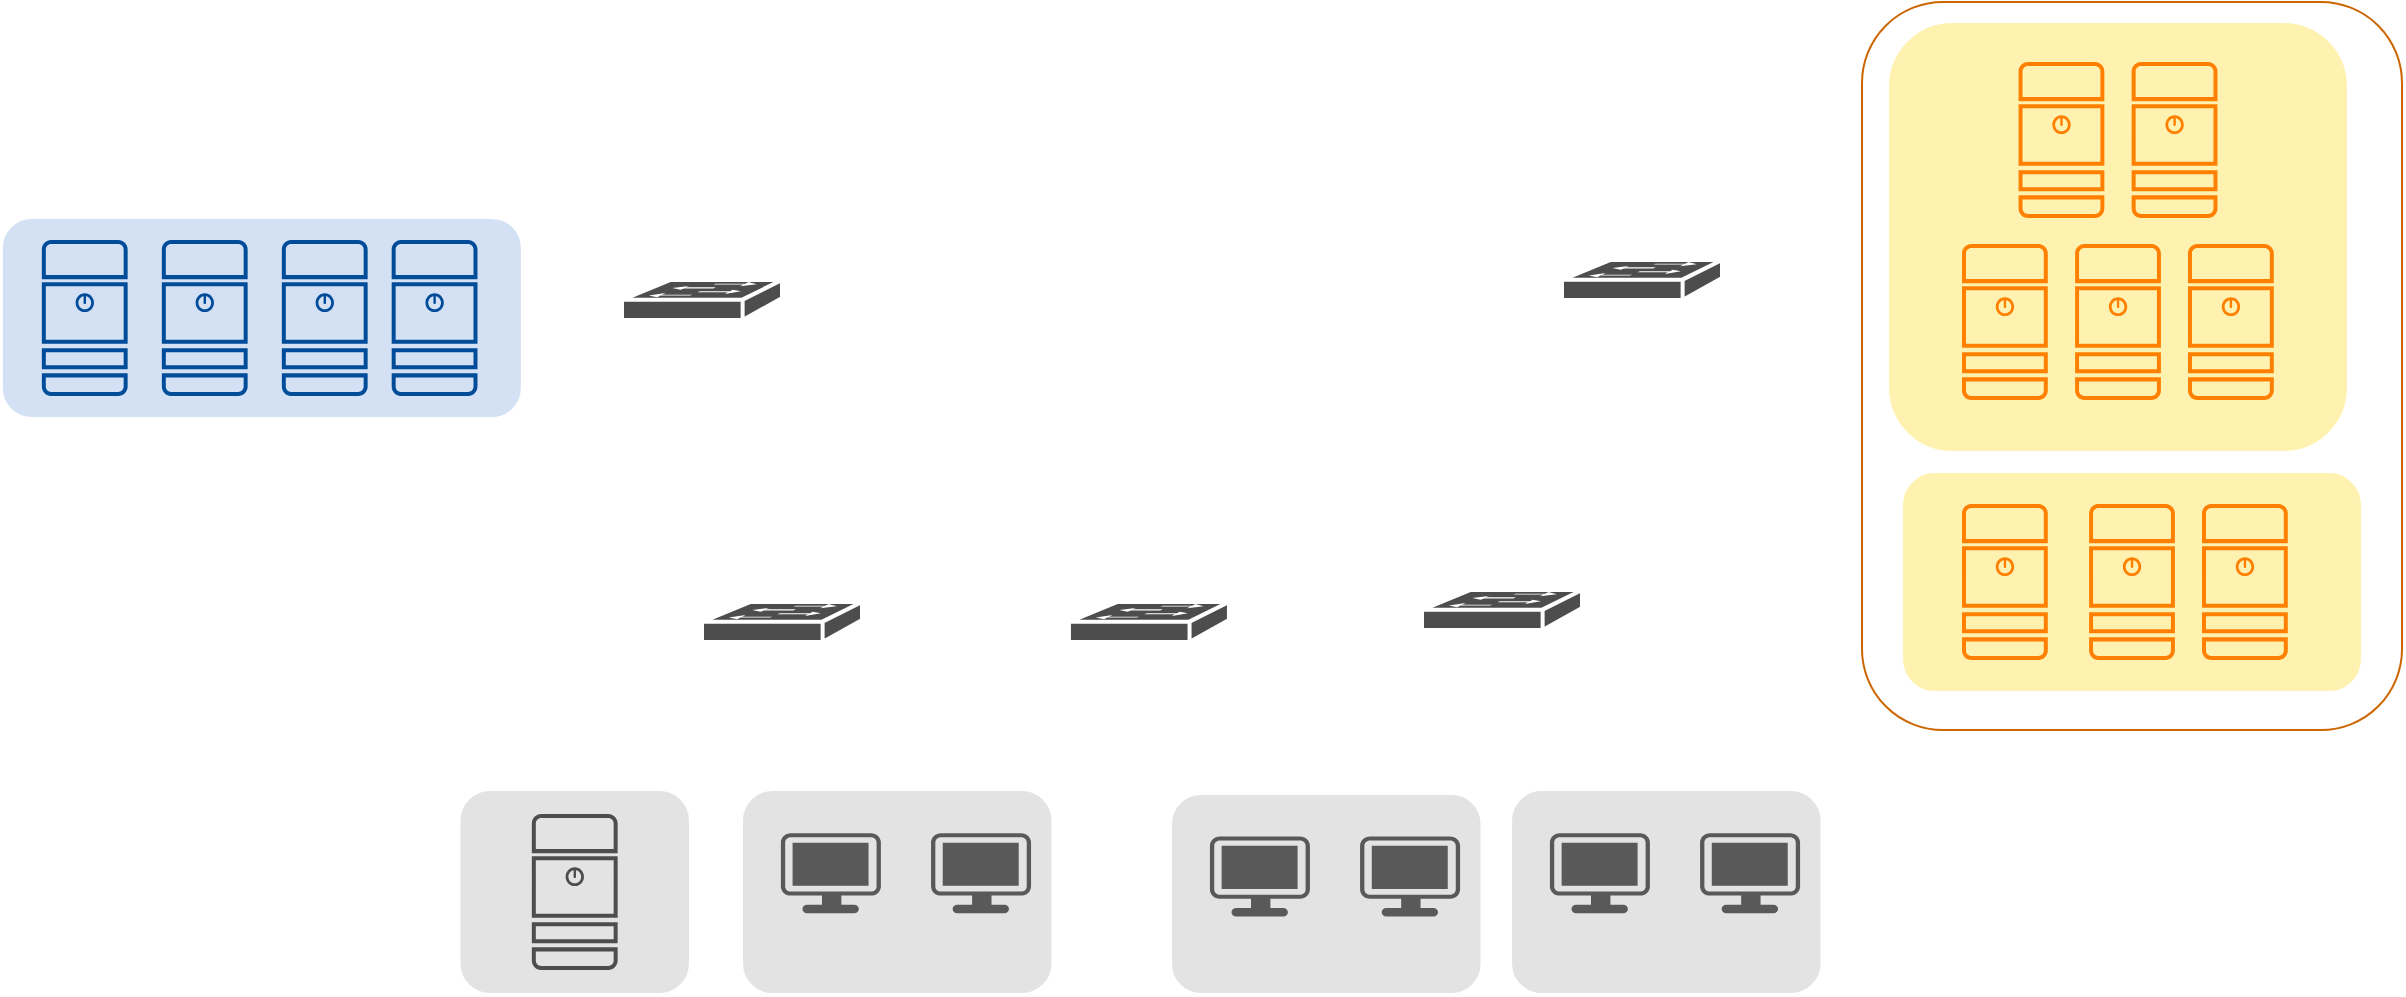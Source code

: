 <mxfile version="21.0.2" type="github"><diagram name="페이지-1" id="AGQtK88p8ZgHVh_D8q78"><mxGraphModel dx="2376" dy="1156" grid="1" gridSize="10" guides="1" tooltips="1" connect="1" arrows="1" fold="1" page="1" pageScale="1" pageWidth="827" pageHeight="1169" math="0" shadow="0"><root><mxCell id="0"/><mxCell id="1" parent="0"/><mxCell id="TzcRcbj7E2KVNYpa8TYO-34" value="" style="rounded=1;whiteSpace=wrap;html=1;strokeColor=#CC6600;" vertex="1" parent="1"><mxGeometry x="800" y="140" width="270" height="364" as="geometry"/></mxCell><mxCell id="TzcRcbj7E2KVNYpa8TYO-2" value="" style="shape=image;verticalLabelPosition=bottom;labelBackgroundColor=default;verticalAlign=top;aspect=fixed;imageAspect=0;image=https://www.rogerperkin.co.uk/wp-content/uploads/2014/01/cisco-layer-3-switch-visio-stencil.jpg;imageBorder=none;" vertex="1" parent="1"><mxGeometry x="352.18" y="299" width="62.58" height="68" as="geometry"/></mxCell><mxCell id="TzcRcbj7E2KVNYpa8TYO-3" value="" style="shape=image;verticalLabelPosition=bottom;labelBackgroundColor=default;verticalAlign=top;aspect=fixed;imageAspect=0;image=https://www.rogerperkin.co.uk/wp-content/uploads/2014/01/cisco-layer-3-switch-visio-stencil.jpg;" vertex="1" parent="1"><mxGeometry x="480" y="299" width="62.58" height="68" as="geometry"/></mxCell><mxCell id="TzcRcbj7E2KVNYpa8TYO-5" value="" style="shape=image;verticalLabelPosition=bottom;labelBackgroundColor=default;verticalAlign=top;aspect=fixed;imageAspect=0;image=https://www.freeiconspng.com/thumbs/switches-icons/switches-icon-7.jpg;" vertex="1" parent="1"><mxGeometry x="414.76" y="209" width="72.18" height="60" as="geometry"/></mxCell><mxCell id="TzcRcbj7E2KVNYpa8TYO-6" value="" style="rounded=1;whiteSpace=wrap;html=1;fillColor=#D4E1F5;strokeColor=#FFFFFF;" vertex="1" parent="1"><mxGeometry x="-130.08" y="248" width="260" height="100" as="geometry"/></mxCell><mxCell id="TzcRcbj7E2KVNYpa8TYO-7" value="" style="rounded=1;whiteSpace=wrap;html=1;fillColor=#FFF2B0;strokeColor=#FFFFFF;" vertex="1" parent="1"><mxGeometry x="820" y="375" width="230" height="110" as="geometry"/></mxCell><mxCell id="TzcRcbj7E2KVNYpa8TYO-14" value="" style="sketch=0;points=[[0.015,0.015,0],[0.985,0.015,0],[0.985,0.985,0],[0.015,0.985,0],[0.25,0,0],[0.5,0,0],[0.75,0,0],[1,0.25,0],[1,0.5,0],[1,0.75,0],[0.75,1,0],[0.5,1,0],[0.25,1,0],[0,0.75,0],[0,0.5,0],[0,0.25,0]];verticalLabelPosition=bottom;html=1;verticalAlign=top;aspect=fixed;align=center;pointerEvents=1;shape=mxgraph.cisco19.server;fillColor=#004C99;strokeColor=#FF7E33;" vertex="1" parent="1"><mxGeometry x="64.84" y="259" width="42.9" height="78" as="geometry"/></mxCell><mxCell id="TzcRcbj7E2KVNYpa8TYO-20" value="" style="group" vertex="1" connectable="0" parent="1"><mxGeometry x="280" y="534" width="155.24" height="102" as="geometry"/></mxCell><mxCell id="TzcRcbj7E2KVNYpa8TYO-8" value="" style="rounded=1;whiteSpace=wrap;html=1;fillColor=#E3E3E3;strokeColor=#FFFFFF;" vertex="1" parent="TzcRcbj7E2KVNYpa8TYO-20"><mxGeometry x="-40" width="155.24" height="102" as="geometry"/></mxCell><mxCell id="TzcRcbj7E2KVNYpa8TYO-18" value="" style="points=[[0.03,0.03,0],[0.5,0,0],[0.97,0.03,0],[1,0.4,0],[0.97,0.745,0],[0.5,1,0],[0.03,0.745,0],[0,0.4,0]];verticalLabelPosition=bottom;sketch=0;html=1;verticalAlign=top;aspect=fixed;align=center;pointerEvents=1;shape=mxgraph.cisco19.workstation;fillColor=#595959;strokeColor=none;" vertex="1" parent="TzcRcbj7E2KVNYpa8TYO-20"><mxGeometry x="-20.56" y="21.675" width="50" height="40" as="geometry"/></mxCell><mxCell id="TzcRcbj7E2KVNYpa8TYO-19" value="" style="points=[[0.03,0.03,0],[0.5,0,0],[0.97,0.03,0],[1,0.4,0],[0.97,0.745,0],[0.5,1,0],[0.03,0.745,0],[0,0.4,0]];verticalLabelPosition=bottom;sketch=0;html=1;verticalAlign=top;aspect=fixed;align=center;pointerEvents=1;shape=mxgraph.cisco19.workstation;fillColor=#595959;strokeColor=none;" vertex="1" parent="TzcRcbj7E2KVNYpa8TYO-20"><mxGeometry x="54.52" y="21.675" width="50" height="40" as="geometry"/></mxCell><mxCell id="TzcRcbj7E2KVNYpa8TYO-21" value="" style="group" vertex="1" connectable="0" parent="1"><mxGeometry x="454.52" y="536" width="155.24" height="100" as="geometry"/></mxCell><mxCell id="TzcRcbj7E2KVNYpa8TYO-22" value="" style="rounded=1;whiteSpace=wrap;html=1;fillColor=#E3E3E3;strokeColor=#FFFFFF;" vertex="1" parent="TzcRcbj7E2KVNYpa8TYO-21"><mxGeometry width="155.24" height="100" as="geometry"/></mxCell><mxCell id="TzcRcbj7E2KVNYpa8TYO-23" value="" style="points=[[0.03,0.03,0],[0.5,0,0],[0.97,0.03,0],[1,0.4,0],[0.97,0.745,0],[0.5,1,0],[0.03,0.745,0],[0,0.4,0]];verticalLabelPosition=bottom;sketch=0;html=1;verticalAlign=top;aspect=fixed;align=center;pointerEvents=1;shape=mxgraph.cisco19.workstation;fillColor=#595959;strokeColor=none;" vertex="1" parent="TzcRcbj7E2KVNYpa8TYO-21"><mxGeometry x="19.44" y="21.25" width="50" height="40" as="geometry"/></mxCell><mxCell id="TzcRcbj7E2KVNYpa8TYO-24" value="" style="points=[[0.03,0.03,0],[0.5,0,0],[0.97,0.03,0],[1,0.4,0],[0.97,0.745,0],[0.5,1,0],[0.03,0.745,0],[0,0.4,0]];verticalLabelPosition=bottom;sketch=0;html=1;verticalAlign=top;aspect=fixed;align=center;pointerEvents=1;shape=mxgraph.cisco19.workstation;fillColor=#595959;strokeColor=none;" vertex="1" parent="TzcRcbj7E2KVNYpa8TYO-21"><mxGeometry x="94.52" y="21.25" width="50" height="40" as="geometry"/></mxCell><mxCell id="TzcRcbj7E2KVNYpa8TYO-25" value="" style="group" vertex="1" connectable="0" parent="1"><mxGeometry x="624.52" y="534" width="155.24" height="102" as="geometry"/></mxCell><mxCell id="TzcRcbj7E2KVNYpa8TYO-26" value="" style="rounded=1;whiteSpace=wrap;html=1;fillColor=#E3E3E3;strokeColor=#FFFFFF;" vertex="1" parent="TzcRcbj7E2KVNYpa8TYO-25"><mxGeometry width="155.24" height="102" as="geometry"/></mxCell><mxCell id="TzcRcbj7E2KVNYpa8TYO-27" value="" style="points=[[0.03,0.03,0],[0.5,0,0],[0.97,0.03,0],[1,0.4,0],[0.97,0.745,0],[0.5,1,0],[0.03,0.745,0],[0,0.4,0]];verticalLabelPosition=bottom;sketch=0;html=1;verticalAlign=top;aspect=fixed;align=center;pointerEvents=1;shape=mxgraph.cisco19.workstation;fillColor=#595959;strokeColor=none;" vertex="1" parent="TzcRcbj7E2KVNYpa8TYO-25"><mxGeometry x="19.44" y="21.675" width="50" height="40" as="geometry"/></mxCell><mxCell id="TzcRcbj7E2KVNYpa8TYO-28" value="" style="points=[[0.03,0.03,0],[0.5,0,0],[0.97,0.03,0],[1,0.4,0],[0.97,0.745,0],[0.5,1,0],[0.03,0.745,0],[0,0.4,0]];verticalLabelPosition=bottom;sketch=0;html=1;verticalAlign=top;aspect=fixed;align=center;pointerEvents=1;shape=mxgraph.cisco19.workstation;fillColor=#595959;strokeColor=none;" vertex="1" parent="TzcRcbj7E2KVNYpa8TYO-25"><mxGeometry x="94.52" y="21.675" width="50" height="40" as="geometry"/></mxCell><mxCell id="TzcRcbj7E2KVNYpa8TYO-13" value="" style="sketch=0;points=[[0.015,0.015,0],[0.985,0.015,0],[0.985,0.985,0],[0.015,0.985,0],[0.25,0,0],[0.5,0,0],[0.75,0,0],[1,0.25,0],[1,0.5,0],[1,0.75,0],[0.75,1,0],[0.5,1,0],[0.25,1,0],[0,0.75,0],[0,0.5,0],[0,0.25,0]];verticalLabelPosition=bottom;html=1;verticalAlign=top;aspect=fixed;align=center;pointerEvents=1;shape=mxgraph.cisco19.server;fillColor=#FF8000;strokeColor=#FF7E33;" vertex="1" parent="1"><mxGeometry x="913.55" y="391" width="42.9" height="78" as="geometry"/></mxCell><mxCell id="TzcRcbj7E2KVNYpa8TYO-30" value="" style="sketch=0;points=[[0.015,0.015,0],[0.985,0.015,0],[0.985,0.985,0],[0.015,0.985,0],[0.25,0,0],[0.5,0,0],[0.75,0,0],[1,0.25,0],[1,0.5,0],[1,0.75,0],[0.75,1,0],[0.5,1,0],[0.25,1,0],[0,0.75,0],[0,0.5,0],[0,0.25,0]];verticalLabelPosition=bottom;html=1;verticalAlign=top;aspect=fixed;align=center;pointerEvents=1;shape=mxgraph.cisco19.server;fillColor=#FF8000;strokeColor=#FF7E33;" vertex="1" parent="1"><mxGeometry x="970" y="391" width="42.9" height="78" as="geometry"/></mxCell><mxCell id="TzcRcbj7E2KVNYpa8TYO-31" value="" style="rounded=1;whiteSpace=wrap;html=1;fillColor=#FFF2B0;strokeColor=#FFFFFF;" vertex="1" parent="1"><mxGeometry x="813" y="150" width="230" height="215" as="geometry"/></mxCell><mxCell id="TzcRcbj7E2KVNYpa8TYO-32" value="" style="sketch=0;points=[[0.015,0.015,0],[0.985,0.015,0],[0.985,0.985,0],[0.015,0.985,0],[0.25,0,0],[0.5,0,0],[0.75,0,0],[1,0.25,0],[1,0.5,0],[1,0.75,0],[0.75,1,0],[0.5,1,0],[0.25,1,0],[0,0.75,0],[0,0.5,0],[0,0.25,0]];verticalLabelPosition=bottom;html=1;verticalAlign=top;aspect=fixed;align=center;pointerEvents=1;shape=mxgraph.cisco19.server;fillColor=#FF8000;strokeColor=#FF7E33;" vertex="1" parent="1"><mxGeometry x="906.55" y="261" width="42.9" height="78" as="geometry"/></mxCell><mxCell id="TzcRcbj7E2KVNYpa8TYO-33" value="" style="sketch=0;points=[[0.015,0.015,0],[0.985,0.015,0],[0.985,0.985,0],[0.015,0.985,0],[0.25,0,0],[0.5,0,0],[0.75,0,0],[1,0.25,0],[1,0.5,0],[1,0.75,0],[0.75,1,0],[0.5,1,0],[0.25,1,0],[0,0.75,0],[0,0.5,0],[0,0.25,0]];verticalLabelPosition=bottom;html=1;verticalAlign=top;aspect=fixed;align=center;pointerEvents=1;shape=mxgraph.cisco19.server;fillColor=#FF8000;strokeColor=#FF7E33;" vertex="1" parent="1"><mxGeometry x="963" y="261" width="42.9" height="78" as="geometry"/></mxCell><mxCell id="TzcRcbj7E2KVNYpa8TYO-36" value="" style="shape=mxgraph.cisco.switches.workgroup_switch;sketch=0;html=1;pointerEvents=1;dashed=0;fillColor=#4D4D4D;strokeColor=#ffffff;strokeWidth=2;verticalLabelPosition=bottom;verticalAlign=top;align=center;outlineConnect=0;" vertex="1" parent="1"><mxGeometry x="220" y="440" width="80" height="20" as="geometry"/></mxCell><mxCell id="TzcRcbj7E2KVNYpa8TYO-39" value="" style="shape=mxgraph.cisco.switches.workgroup_switch;sketch=0;html=1;pointerEvents=1;dashed=0;fillColor=#4D4D4D;strokeColor=#ffffff;strokeWidth=2;verticalLabelPosition=bottom;verticalAlign=top;align=center;outlineConnect=0;" vertex="1" parent="1"><mxGeometry x="403.47" y="440" width="80" height="20" as="geometry"/></mxCell><mxCell id="TzcRcbj7E2KVNYpa8TYO-40" value="" style="shape=mxgraph.cisco.switches.workgroup_switch;sketch=0;html=1;pointerEvents=1;dashed=0;fillColor=#4D4D4D;strokeColor=#ffffff;strokeWidth=2;verticalLabelPosition=bottom;verticalAlign=top;align=center;outlineConnect=0;" vertex="1" parent="1"><mxGeometry x="650" y="269" width="80" height="20" as="geometry"/></mxCell><mxCell id="TzcRcbj7E2KVNYpa8TYO-41" value="" style="shape=mxgraph.cisco.switches.workgroup_switch;sketch=0;html=1;pointerEvents=1;dashed=0;fillColor=#4D4D4D;strokeColor=#ffffff;strokeWidth=2;verticalLabelPosition=bottom;verticalAlign=top;align=center;outlineConnect=0;" vertex="1" parent="1"><mxGeometry x="580" y="434" width="80" height="20" as="geometry"/></mxCell><mxCell id="TzcRcbj7E2KVNYpa8TYO-42" value="" style="shape=mxgraph.cisco.switches.workgroup_switch;sketch=0;html=1;pointerEvents=1;dashed=0;fillColor=#4D4D4D;strokeColor=#ffffff;strokeWidth=2;verticalLabelPosition=bottom;verticalAlign=top;align=center;outlineConnect=0;" vertex="1" parent="1"><mxGeometry x="180" y="279" width="80" height="20" as="geometry"/></mxCell><mxCell id="TzcRcbj7E2KVNYpa8TYO-54" value="" style="sketch=0;points=[[0.015,0.015,0],[0.985,0.015,0],[0.985,0.985,0],[0.015,0.985,0],[0.25,0,0],[0.5,0,0],[0.75,0,0],[1,0.25,0],[1,0.5,0],[1,0.75,0],[0.75,1,0],[0.5,1,0],[0.25,1,0],[0,0.75,0],[0,0.5,0],[0,0.25,0]];verticalLabelPosition=bottom;html=1;verticalAlign=top;aspect=fixed;align=center;pointerEvents=1;shape=mxgraph.cisco19.server;fillColor=#004C99;strokeColor=#FF7E33;" vertex="1" parent="1"><mxGeometry x="9.92" y="259" width="42.9" height="78" as="geometry"/></mxCell><mxCell id="TzcRcbj7E2KVNYpa8TYO-55" value="" style="sketch=0;points=[[0.015,0.015,0],[0.985,0.015,0],[0.985,0.985,0],[0.015,0.985,0],[0.25,0,0],[0.5,0,0],[0.75,0,0],[1,0.25,0],[1,0.5,0],[1,0.75,0],[0.75,1,0],[0.5,1,0],[0.25,1,0],[0,0.75,0],[0,0.5,0],[0,0.25,0]];verticalLabelPosition=bottom;html=1;verticalAlign=top;aspect=fixed;align=center;pointerEvents=1;shape=mxgraph.cisco19.server;fillColor=#004C99;strokeColor=#FF7E33;" vertex="1" parent="1"><mxGeometry x="-50.08" y="259" width="42.9" height="78" as="geometry"/></mxCell><mxCell id="TzcRcbj7E2KVNYpa8TYO-56" value="" style="sketch=0;points=[[0.015,0.015,0],[0.985,0.015,0],[0.985,0.985,0],[0.015,0.985,0],[0.25,0,0],[0.5,0,0],[0.75,0,0],[1,0.25,0],[1,0.5,0],[1,0.75,0],[0.75,1,0],[0.5,1,0],[0.25,1,0],[0,0.75,0],[0,0.5,0],[0,0.25,0]];verticalLabelPosition=bottom;html=1;verticalAlign=top;aspect=fixed;align=center;pointerEvents=1;shape=mxgraph.cisco19.server;fillColor=#004C99;strokeColor=#FF7E33;" vertex="1" parent="1"><mxGeometry x="-110.08" y="259" width="42.9" height="78" as="geometry"/></mxCell><mxCell id="TzcRcbj7E2KVNYpa8TYO-50" value="" style="rounded=1;whiteSpace=wrap;html=1;fillColor=#E3E3E3;strokeColor=#FFFFFF;" vertex="1" parent="1"><mxGeometry x="98.75" y="534" width="115.24" height="102" as="geometry"/></mxCell><mxCell id="TzcRcbj7E2KVNYpa8TYO-53" value="" style="sketch=0;points=[[0.015,0.015,0],[0.985,0.015,0],[0.985,0.985,0],[0.015,0.985,0],[0.25,0,0],[0.5,0,0],[0.75,0,0],[1,0.25,0],[1,0.5,0],[1,0.75,0],[0.75,1,0],[0.5,1,0],[0.25,1,0],[0,0.75,0],[0,0.5,0],[0,0.25,0]];verticalLabelPosition=bottom;html=1;verticalAlign=top;aspect=fixed;align=center;pointerEvents=1;shape=mxgraph.cisco19.server;fillColor=#4D4D4D;strokeColor=#FF7E33;" vertex="1" parent="1"><mxGeometry x="134.92" y="546" width="42.9" height="78" as="geometry"/></mxCell><mxCell id="TzcRcbj7E2KVNYpa8TYO-60" value="" style="sketch=0;points=[[0.015,0.015,0],[0.985,0.015,0],[0.985,0.985,0],[0.015,0.985,0],[0.25,0,0],[0.5,0,0],[0.75,0,0],[1,0.25,0],[1,0.5,0],[1,0.75,0],[0.75,1,0],[0.5,1,0],[0.25,1,0],[0,0.75,0],[0,0.5,0],[0,0.25,0]];verticalLabelPosition=bottom;html=1;verticalAlign=top;aspect=fixed;align=center;pointerEvents=1;shape=mxgraph.cisco19.server;fillColor=#FF8000;strokeColor=#FF7E33;" vertex="1" parent="1"><mxGeometry x="850" y="391" width="42.9" height="78" as="geometry"/></mxCell><mxCell id="TzcRcbj7E2KVNYpa8TYO-61" value="" style="sketch=0;points=[[0.015,0.015,0],[0.985,0.015,0],[0.985,0.985,0],[0.015,0.985,0],[0.25,0,0],[0.5,0,0],[0.75,0,0],[1,0.25,0],[1,0.5,0],[1,0.75,0],[0.75,1,0],[0.5,1,0],[0.25,1,0],[0,0.75,0],[0,0.5,0],[0,0.25,0]];verticalLabelPosition=bottom;html=1;verticalAlign=top;aspect=fixed;align=center;pointerEvents=1;shape=mxgraph.cisco19.server;fillColor=#FF8000;strokeColor=#FF7E33;" vertex="1" parent="1"><mxGeometry x="850" y="261" width="42.9" height="78" as="geometry"/></mxCell><mxCell id="TzcRcbj7E2KVNYpa8TYO-62" value="" style="sketch=0;points=[[0.015,0.015,0],[0.985,0.015,0],[0.985,0.985,0],[0.015,0.985,0],[0.25,0,0],[0.5,0,0],[0.75,0,0],[1,0.25,0],[1,0.5,0],[1,0.75,0],[0.75,1,0],[0.5,1,0],[0.25,1,0],[0,0.75,0],[0,0.5,0],[0,0.25,0]];verticalLabelPosition=bottom;html=1;verticalAlign=top;aspect=fixed;align=center;pointerEvents=1;shape=mxgraph.cisco19.server;fillColor=#FF8000;strokeColor=#FF7E33;" vertex="1" parent="1"><mxGeometry x="934.83" y="170" width="42.9" height="78" as="geometry"/></mxCell><mxCell id="TzcRcbj7E2KVNYpa8TYO-63" value="" style="sketch=0;points=[[0.015,0.015,0],[0.985,0.015,0],[0.985,0.985,0],[0.015,0.985,0],[0.25,0,0],[0.5,0,0],[0.75,0,0],[1,0.25,0],[1,0.5,0],[1,0.75,0],[0.75,1,0],[0.5,1,0],[0.25,1,0],[0,0.75,0],[0,0.5,0],[0,0.25,0]];verticalLabelPosition=bottom;html=1;verticalAlign=top;aspect=fixed;align=center;pointerEvents=1;shape=mxgraph.cisco19.server;fillColor=#FF8000;strokeColor=#FF7E33;" vertex="1" parent="1"><mxGeometry x="878.28" y="170" width="42.9" height="78" as="geometry"/></mxCell></root></mxGraphModel></diagram></mxfile>
